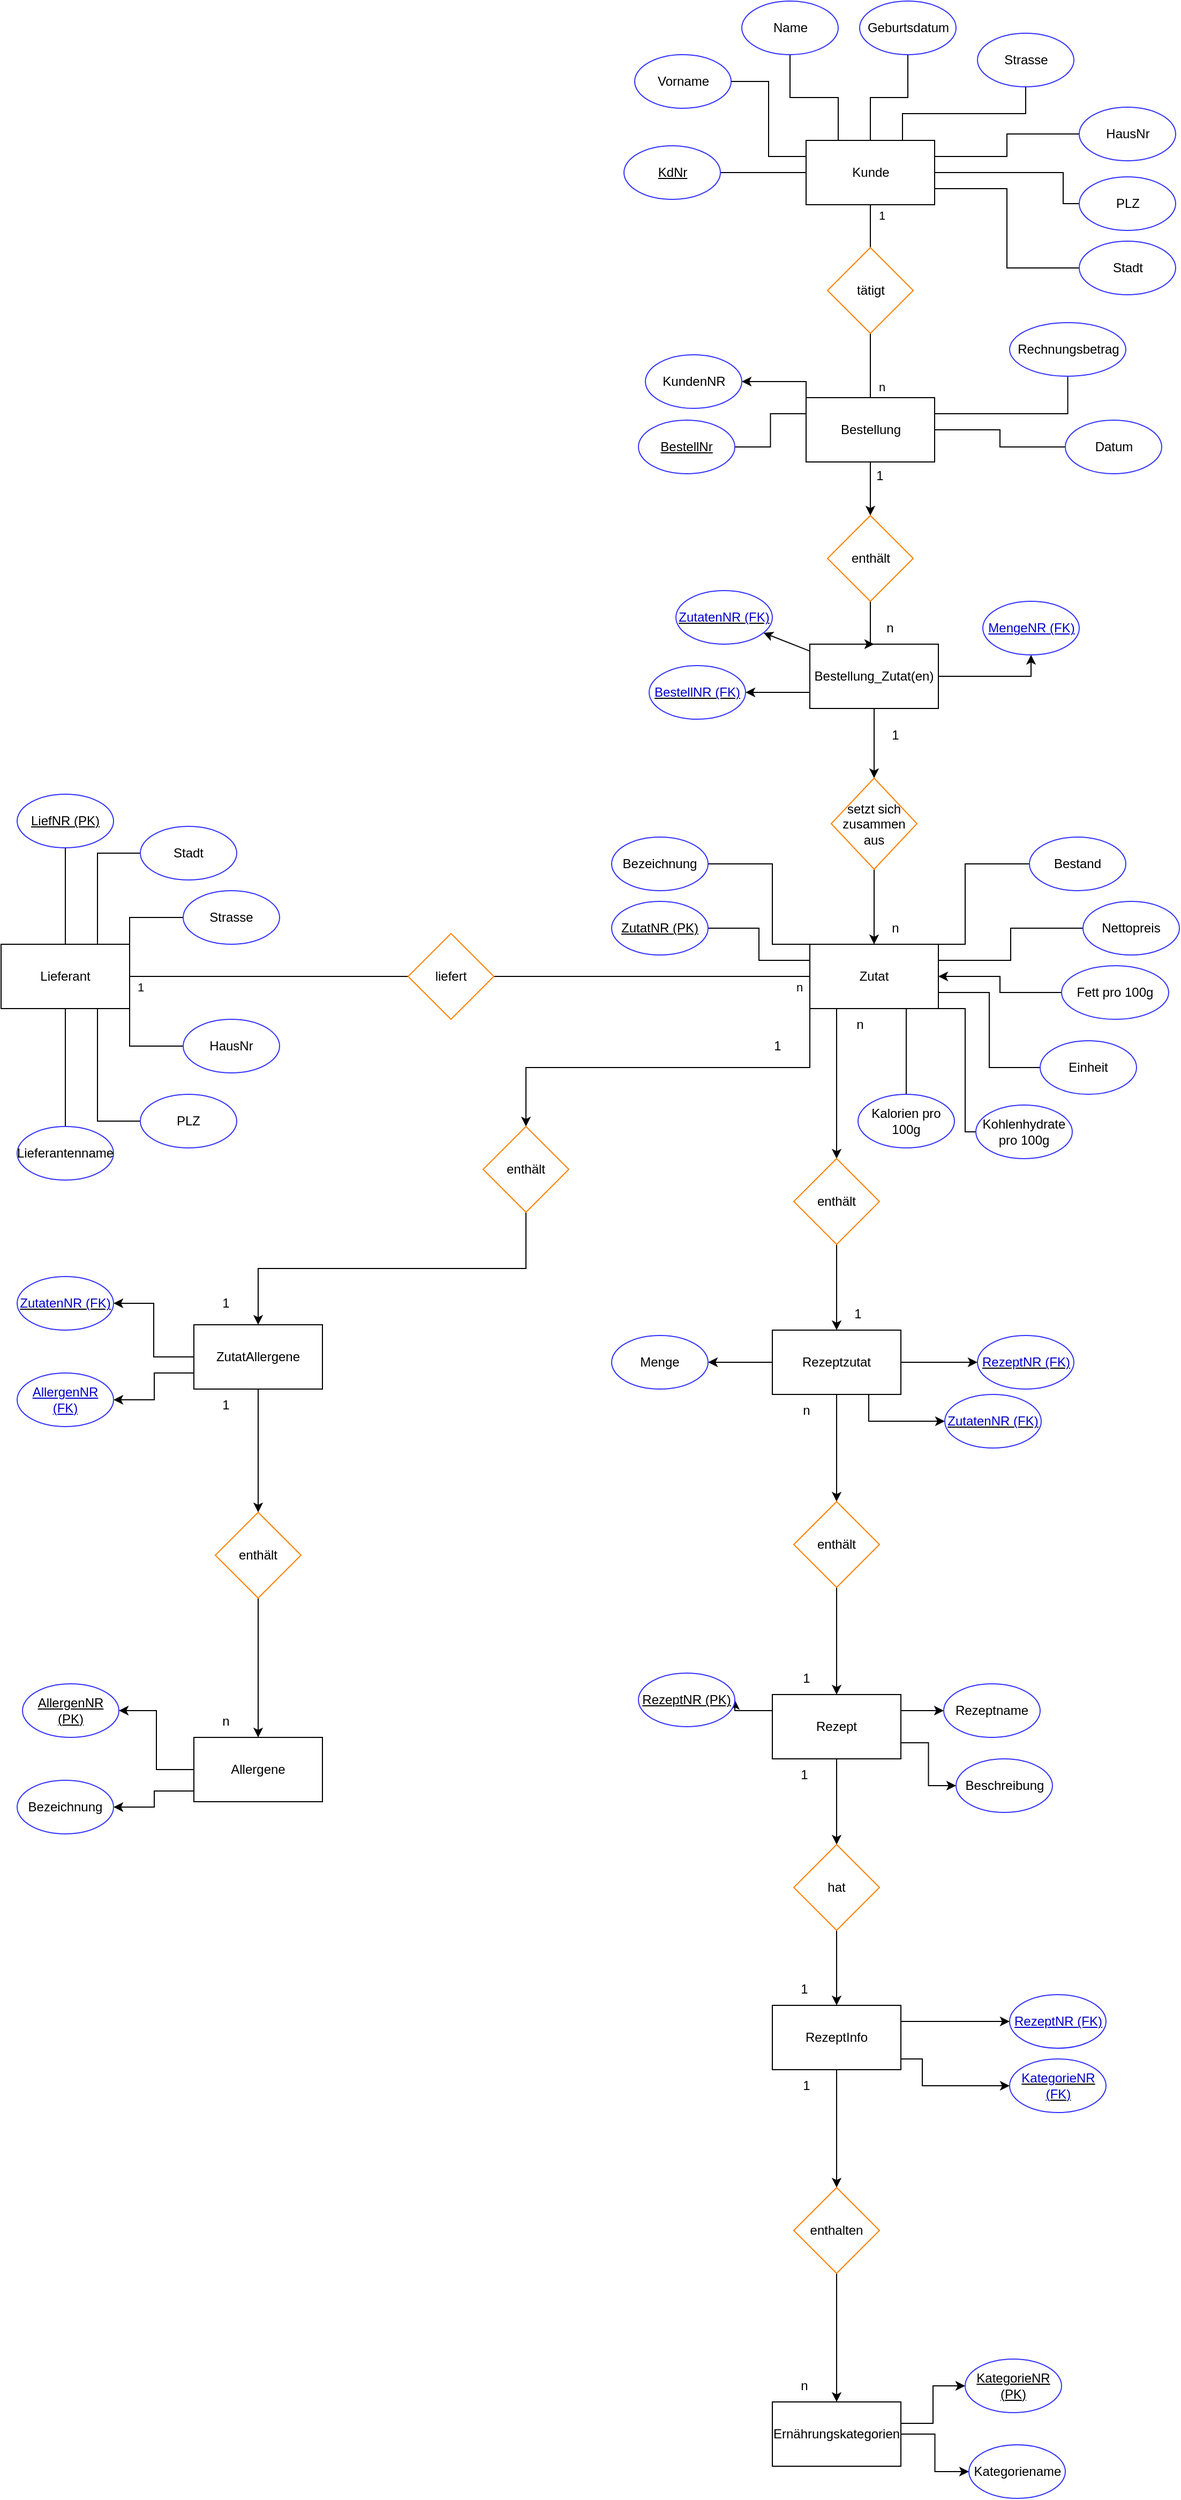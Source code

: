 <mxfile version="24.6.5" type="github">
  <diagram id="R2lEEEUBdFMjLlhIrx00" name="Page-1">
    <mxGraphModel dx="1900" dy="1657" grid="1" gridSize="10" guides="1" tooltips="1" connect="1" arrows="1" fold="1" page="1" pageScale="1" pageWidth="850" pageHeight="1100" math="0" shadow="0" extFonts="Permanent Marker^https://fonts.googleapis.com/css?family=Permanent+Marker">
      <root>
        <mxCell id="0" />
        <mxCell id="1" parent="0" />
        <mxCell id="CbjxjudxFoMtGtYBYWGe-18" style="edgeStyle=orthogonalEdgeStyle;rounded=0;orthogonalLoop=1;jettySize=auto;html=1;exitX=0;exitY=0.5;exitDx=0;exitDy=0;entryX=1;entryY=0.5;entryDx=0;entryDy=0;endArrow=none;endFill=0;" parent="1" source="CbjxjudxFoMtGtYBYWGe-16" target="CbjxjudxFoMtGtYBYWGe-17" edge="1">
          <mxGeometry relative="1" as="geometry" />
        </mxCell>
        <mxCell id="CbjxjudxFoMtGtYBYWGe-16" value="Kunde" style="rounded=0;whiteSpace=wrap;html=1;" parent="1" vertex="1">
          <mxGeometry x="361.5" y="-100" width="120" height="60" as="geometry" />
        </mxCell>
        <mxCell id="CbjxjudxFoMtGtYBYWGe-17" value="&lt;u&gt;KdNr&lt;/u&gt;" style="ellipse;whiteSpace=wrap;html=1;strokeColor=#3333FF;" parent="1" vertex="1">
          <mxGeometry x="191.5" y="-95" width="90" height="50" as="geometry" />
        </mxCell>
        <mxCell id="CbjxjudxFoMtGtYBYWGe-27" style="edgeStyle=orthogonalEdgeStyle;rounded=0;orthogonalLoop=1;jettySize=auto;html=1;exitX=1;exitY=0.5;exitDx=0;exitDy=0;entryX=0;entryY=0.25;entryDx=0;entryDy=0;endArrow=none;endFill=0;" parent="1" source="CbjxjudxFoMtGtYBYWGe-20" target="CbjxjudxFoMtGtYBYWGe-16" edge="1">
          <mxGeometry relative="1" as="geometry" />
        </mxCell>
        <mxCell id="CbjxjudxFoMtGtYBYWGe-20" value="Vorname" style="ellipse;whiteSpace=wrap;html=1;strokeColor=#3333FF;" parent="1" vertex="1">
          <mxGeometry x="201.5" y="-180" width="90" height="50" as="geometry" />
        </mxCell>
        <mxCell id="CbjxjudxFoMtGtYBYWGe-29" style="edgeStyle=orthogonalEdgeStyle;rounded=0;orthogonalLoop=1;jettySize=auto;html=1;exitX=0.5;exitY=1;exitDx=0;exitDy=0;entryX=0.25;entryY=0;entryDx=0;entryDy=0;endArrow=none;endFill=0;" parent="1" source="CbjxjudxFoMtGtYBYWGe-21" target="CbjxjudxFoMtGtYBYWGe-16" edge="1">
          <mxGeometry relative="1" as="geometry" />
        </mxCell>
        <mxCell id="CbjxjudxFoMtGtYBYWGe-21" value="Name" style="ellipse;whiteSpace=wrap;html=1;strokeColor=#3333FF;" parent="1" vertex="1">
          <mxGeometry x="301.5" y="-230" width="90" height="50" as="geometry" />
        </mxCell>
        <mxCell id="CbjxjudxFoMtGtYBYWGe-31" style="edgeStyle=orthogonalEdgeStyle;rounded=0;orthogonalLoop=1;jettySize=auto;html=1;exitX=0.5;exitY=1;exitDx=0;exitDy=0;entryX=0.75;entryY=0;entryDx=0;entryDy=0;endArrow=none;endFill=0;" parent="1" source="CbjxjudxFoMtGtYBYWGe-22" target="CbjxjudxFoMtGtYBYWGe-16" edge="1">
          <mxGeometry relative="1" as="geometry" />
        </mxCell>
        <mxCell id="CbjxjudxFoMtGtYBYWGe-22" value="Strasse" style="ellipse;whiteSpace=wrap;html=1;strokeColor=#3333FF;" parent="1" vertex="1">
          <mxGeometry x="521.5" y="-200" width="90" height="50" as="geometry" />
        </mxCell>
        <mxCell id="CbjxjudxFoMtGtYBYWGe-30" style="edgeStyle=orthogonalEdgeStyle;rounded=0;orthogonalLoop=1;jettySize=auto;html=1;exitX=0.5;exitY=1;exitDx=0;exitDy=0;entryX=0.5;entryY=0;entryDx=0;entryDy=0;endArrow=none;endFill=0;" parent="1" source="CbjxjudxFoMtGtYBYWGe-23" target="CbjxjudxFoMtGtYBYWGe-16" edge="1">
          <mxGeometry relative="1" as="geometry" />
        </mxCell>
        <mxCell id="CbjxjudxFoMtGtYBYWGe-23" value="Geburtsdatum" style="ellipse;whiteSpace=wrap;html=1;strokeColor=#3333FF;" parent="1" vertex="1">
          <mxGeometry x="411.5" y="-230" width="90" height="50" as="geometry" />
        </mxCell>
        <mxCell id="CbjxjudxFoMtGtYBYWGe-32" style="edgeStyle=orthogonalEdgeStyle;rounded=0;orthogonalLoop=1;jettySize=auto;html=1;exitX=0;exitY=0.5;exitDx=0;exitDy=0;entryX=1;entryY=0.25;entryDx=0;entryDy=0;endArrow=none;endFill=0;" parent="1" source="CbjxjudxFoMtGtYBYWGe-24" target="CbjxjudxFoMtGtYBYWGe-16" edge="1">
          <mxGeometry relative="1" as="geometry" />
        </mxCell>
        <mxCell id="CbjxjudxFoMtGtYBYWGe-24" value="HausNr" style="ellipse;whiteSpace=wrap;html=1;strokeColor=#3333FF;" parent="1" vertex="1">
          <mxGeometry x="616.5" y="-131" width="90" height="50" as="geometry" />
        </mxCell>
        <mxCell id="CbjxjudxFoMtGtYBYWGe-33" style="edgeStyle=orthogonalEdgeStyle;rounded=0;orthogonalLoop=1;jettySize=auto;html=1;exitX=0;exitY=0.5;exitDx=0;exitDy=0;entryX=1;entryY=0.5;entryDx=0;entryDy=0;endArrow=none;endFill=0;" parent="1" source="CbjxjudxFoMtGtYBYWGe-25" target="CbjxjudxFoMtGtYBYWGe-16" edge="1">
          <mxGeometry relative="1" as="geometry">
            <Array as="points">
              <mxPoint x="601.5" y="-41" />
              <mxPoint x="601.5" y="-70" />
            </Array>
          </mxGeometry>
        </mxCell>
        <mxCell id="CbjxjudxFoMtGtYBYWGe-25" value="PLZ" style="ellipse;whiteSpace=wrap;html=1;strokeColor=#3333FF;" parent="1" vertex="1">
          <mxGeometry x="616.5" y="-66" width="90" height="50" as="geometry" />
        </mxCell>
        <mxCell id="CbjxjudxFoMtGtYBYWGe-34" style="edgeStyle=orthogonalEdgeStyle;rounded=0;orthogonalLoop=1;jettySize=auto;html=1;exitX=0;exitY=0.5;exitDx=0;exitDy=0;entryX=1;entryY=0.75;entryDx=0;entryDy=0;endArrow=none;endFill=0;" parent="1" source="CbjxjudxFoMtGtYBYWGe-26" target="CbjxjudxFoMtGtYBYWGe-16" edge="1">
          <mxGeometry relative="1" as="geometry" />
        </mxCell>
        <mxCell id="CbjxjudxFoMtGtYBYWGe-26" value="Stadt" style="ellipse;whiteSpace=wrap;html=1;strokeColor=#3333FF;" parent="1" vertex="1">
          <mxGeometry x="616.5" y="-6" width="90" height="50" as="geometry" />
        </mxCell>
        <mxCell id="DMuB1FqvteOAetmX3YVg-21" style="edgeStyle=orthogonalEdgeStyle;rounded=0;orthogonalLoop=1;jettySize=auto;html=1;exitX=0.5;exitY=1;exitDx=0;exitDy=0;entryX=0.5;entryY=0;entryDx=0;entryDy=0;" parent="1" source="CbjxjudxFoMtGtYBYWGe-35" target="DMuB1FqvteOAetmX3YVg-16" edge="1">
          <mxGeometry relative="1" as="geometry" />
        </mxCell>
        <mxCell id="DMuB1FqvteOAetmX3YVg-24" style="edgeStyle=orthogonalEdgeStyle;rounded=0;orthogonalLoop=1;jettySize=auto;html=1;exitX=0;exitY=0;exitDx=0;exitDy=0;entryX=1;entryY=0.5;entryDx=0;entryDy=0;" parent="1" source="CbjxjudxFoMtGtYBYWGe-35" target="DMuB1FqvteOAetmX3YVg-23" edge="1">
          <mxGeometry relative="1" as="geometry">
            <Array as="points">
              <mxPoint x="361" y="125" />
            </Array>
          </mxGeometry>
        </mxCell>
        <mxCell id="CbjxjudxFoMtGtYBYWGe-35" value="Bestellung" style="rounded=0;whiteSpace=wrap;html=1;" parent="1" vertex="1">
          <mxGeometry x="361.5" y="140" width="120" height="60" as="geometry" />
        </mxCell>
        <mxCell id="CbjxjudxFoMtGtYBYWGe-37" style="edgeStyle=orthogonalEdgeStyle;rounded=0;orthogonalLoop=1;jettySize=auto;html=1;exitX=1;exitY=0.5;exitDx=0;exitDy=0;entryX=0;entryY=0.25;entryDx=0;entryDy=0;endArrow=none;endFill=0;" parent="1" source="CbjxjudxFoMtGtYBYWGe-36" target="CbjxjudxFoMtGtYBYWGe-35" edge="1">
          <mxGeometry relative="1" as="geometry" />
        </mxCell>
        <mxCell id="CbjxjudxFoMtGtYBYWGe-36" value="&lt;u&gt;BestellNr&lt;/u&gt;" style="ellipse;whiteSpace=wrap;html=1;strokeColor=#3333FF;" parent="1" vertex="1">
          <mxGeometry x="205" y="161" width="90" height="50" as="geometry" />
        </mxCell>
        <mxCell id="CbjxjudxFoMtGtYBYWGe-39" style="edgeStyle=orthogonalEdgeStyle;rounded=0;orthogonalLoop=1;jettySize=auto;html=1;exitX=0.5;exitY=1;exitDx=0;exitDy=0;entryX=1;entryY=0.25;entryDx=0;entryDy=0;endArrow=none;endFill=0;" parent="1" source="CbjxjudxFoMtGtYBYWGe-38" target="CbjxjudxFoMtGtYBYWGe-35" edge="1">
          <mxGeometry relative="1" as="geometry" />
        </mxCell>
        <mxCell id="CbjxjudxFoMtGtYBYWGe-38" value="Rechnungsbetrag" style="ellipse;whiteSpace=wrap;html=1;strokeColor=#3333FF;" parent="1" vertex="1">
          <mxGeometry x="551.5" y="70" width="108.5" height="50" as="geometry" />
        </mxCell>
        <mxCell id="CbjxjudxFoMtGtYBYWGe-41" style="edgeStyle=orthogonalEdgeStyle;rounded=0;orthogonalLoop=1;jettySize=auto;html=1;exitX=0;exitY=0.5;exitDx=0;exitDy=0;entryX=1;entryY=0.5;entryDx=0;entryDy=0;endArrow=none;endFill=0;" parent="1" source="CbjxjudxFoMtGtYBYWGe-40" target="CbjxjudxFoMtGtYBYWGe-35" edge="1">
          <mxGeometry relative="1" as="geometry" />
        </mxCell>
        <mxCell id="CbjxjudxFoMtGtYBYWGe-40" value="Datum" style="ellipse;whiteSpace=wrap;html=1;strokeColor=#3333FF;" parent="1" vertex="1">
          <mxGeometry x="603.5" y="161" width="90" height="50" as="geometry" />
        </mxCell>
        <mxCell id="CbjxjudxFoMtGtYBYWGe-43" value="n" style="edgeStyle=orthogonalEdgeStyle;rounded=0;orthogonalLoop=1;jettySize=auto;html=1;endArrow=none;endFill=0;" parent="1" source="CbjxjudxFoMtGtYBYWGe-42" target="CbjxjudxFoMtGtYBYWGe-35" edge="1">
          <mxGeometry x="0.667" y="10" relative="1" as="geometry">
            <mxPoint as="offset" />
          </mxGeometry>
        </mxCell>
        <mxCell id="CbjxjudxFoMtGtYBYWGe-44" value="1" style="edgeStyle=orthogonalEdgeStyle;rounded=0;orthogonalLoop=1;jettySize=auto;html=1;endArrow=none;endFill=0;" parent="1" source="CbjxjudxFoMtGtYBYWGe-42" target="CbjxjudxFoMtGtYBYWGe-16" edge="1">
          <mxGeometry x="0.5" y="-10" relative="1" as="geometry">
            <mxPoint as="offset" />
          </mxGeometry>
        </mxCell>
        <mxCell id="CbjxjudxFoMtGtYBYWGe-42" value="tätigt" style="rhombus;whiteSpace=wrap;html=1;strokeColor=#FF8000;" parent="1" vertex="1">
          <mxGeometry x="381.5" width="80" height="80" as="geometry" />
        </mxCell>
        <mxCell id="DMuB1FqvteOAetmX3YVg-32" style="edgeStyle=orthogonalEdgeStyle;rounded=0;orthogonalLoop=1;jettySize=auto;html=1;exitX=0;exitY=0;exitDx=0;exitDy=0;" parent="1" source="DMuB1FqvteOAetmX3YVg-53" edge="1">
          <mxGeometry relative="1" as="geometry">
            <mxPoint x="390" y="850" as="targetPoint" />
            <Array as="points">
              <mxPoint x="390" y="710" />
            </Array>
          </mxGeometry>
        </mxCell>
        <mxCell id="DMuB1FqvteOAetmX3YVg-80" style="edgeStyle=orthogonalEdgeStyle;rounded=0;orthogonalLoop=1;jettySize=auto;html=1;exitX=0;exitY=1;exitDx=0;exitDy=0;entryX=0.5;entryY=0;entryDx=0;entryDy=0;" parent="1" source="CbjxjudxFoMtGtYBYWGe-45" target="DMuB1FqvteOAetmX3YVg-78" edge="1">
          <mxGeometry relative="1" as="geometry" />
        </mxCell>
        <mxCell id="CbjxjudxFoMtGtYBYWGe-45" value="Zutat" style="rounded=0;whiteSpace=wrap;html=1;" parent="1" vertex="1">
          <mxGeometry x="365" y="650" width="120" height="60" as="geometry" />
        </mxCell>
        <mxCell id="CbjxjudxFoMtGtYBYWGe-47" style="edgeStyle=orthogonalEdgeStyle;rounded=0;orthogonalLoop=1;jettySize=auto;html=1;exitX=1;exitY=0.5;exitDx=0;exitDy=0;entryX=0;entryY=0.25;entryDx=0;entryDy=0;endArrow=none;endFill=0;" parent="1" source="CbjxjudxFoMtGtYBYWGe-46" target="CbjxjudxFoMtGtYBYWGe-45" edge="1">
          <mxGeometry relative="1" as="geometry" />
        </mxCell>
        <mxCell id="CbjxjudxFoMtGtYBYWGe-46" value="&lt;u&gt;ZutatNR (PK)&lt;/u&gt;" style="ellipse;whiteSpace=wrap;html=1;strokeColor=#3333FF;" parent="1" vertex="1">
          <mxGeometry x="180" y="610" width="90" height="50" as="geometry" />
        </mxCell>
        <mxCell id="CbjxjudxFoMtGtYBYWGe-49" style="edgeStyle=orthogonalEdgeStyle;rounded=0;orthogonalLoop=1;jettySize=auto;html=1;exitX=1;exitY=0.5;exitDx=0;exitDy=0;entryX=0;entryY=0;entryDx=0;entryDy=0;endArrow=none;endFill=0;" parent="1" source="CbjxjudxFoMtGtYBYWGe-48" target="CbjxjudxFoMtGtYBYWGe-45" edge="1">
          <mxGeometry relative="1" as="geometry">
            <Array as="points">
              <mxPoint x="330" y="575" />
              <mxPoint x="330" y="650" />
            </Array>
          </mxGeometry>
        </mxCell>
        <mxCell id="CbjxjudxFoMtGtYBYWGe-48" value="Bezeichnung" style="ellipse;whiteSpace=wrap;html=1;strokeColor=#3333FF;" parent="1" vertex="1">
          <mxGeometry x="180" y="550" width="90" height="50" as="geometry" />
        </mxCell>
        <mxCell id="CbjxjudxFoMtGtYBYWGe-51" style="edgeStyle=orthogonalEdgeStyle;rounded=0;orthogonalLoop=1;jettySize=auto;html=1;exitX=0;exitY=0.5;exitDx=0;exitDy=0;entryX=1;entryY=0;entryDx=0;entryDy=0;endArrow=none;endFill=0;" parent="1" source="CbjxjudxFoMtGtYBYWGe-50" target="CbjxjudxFoMtGtYBYWGe-45" edge="1">
          <mxGeometry relative="1" as="geometry">
            <Array as="points">
              <mxPoint x="510" y="575" />
              <mxPoint x="510" y="650" />
            </Array>
          </mxGeometry>
        </mxCell>
        <mxCell id="CbjxjudxFoMtGtYBYWGe-50" value="Bestand" style="ellipse;whiteSpace=wrap;html=1;strokeColor=#3333FF;" parent="1" vertex="1">
          <mxGeometry x="570" y="550" width="90" height="50" as="geometry" />
        </mxCell>
        <mxCell id="CbjxjudxFoMtGtYBYWGe-53" style="edgeStyle=orthogonalEdgeStyle;rounded=0;orthogonalLoop=1;jettySize=auto;html=1;exitX=0;exitY=0.5;exitDx=0;exitDy=0;entryX=1;entryY=0.25;entryDx=0;entryDy=0;endArrow=none;endFill=0;" parent="1" source="CbjxjudxFoMtGtYBYWGe-52" target="CbjxjudxFoMtGtYBYWGe-45" edge="1">
          <mxGeometry relative="1" as="geometry" />
        </mxCell>
        <mxCell id="CbjxjudxFoMtGtYBYWGe-52" value="Nettopreis" style="ellipse;whiteSpace=wrap;html=1;strokeColor=#3333FF;" parent="1" vertex="1">
          <mxGeometry x="620" y="610" width="90" height="50" as="geometry" />
        </mxCell>
        <mxCell id="CbjxjudxFoMtGtYBYWGe-63" style="edgeStyle=orthogonalEdgeStyle;rounded=0;orthogonalLoop=1;jettySize=auto;html=1;exitX=0;exitY=0.5;exitDx=0;exitDy=0;entryX=1;entryY=0.75;entryDx=0;entryDy=0;endArrow=none;endFill=0;" parent="1" source="CbjxjudxFoMtGtYBYWGe-62" target="CbjxjudxFoMtGtYBYWGe-45" edge="1">
          <mxGeometry relative="1" as="geometry" />
        </mxCell>
        <mxCell id="CbjxjudxFoMtGtYBYWGe-62" value="Einheit" style="ellipse;whiteSpace=wrap;html=1;strokeColor=#3333FF;" parent="1" vertex="1">
          <mxGeometry x="580" y="740" width="90" height="50" as="geometry" />
        </mxCell>
        <mxCell id="CbjxjudxFoMtGtYBYWGe-67" style="edgeStyle=orthogonalEdgeStyle;rounded=0;orthogonalLoop=1;jettySize=auto;html=1;exitX=0;exitY=0.5;exitDx=0;exitDy=0;entryX=1;entryY=1;entryDx=0;entryDy=0;endArrow=none;endFill=0;" parent="1" source="CbjxjudxFoMtGtYBYWGe-64" target="CbjxjudxFoMtGtYBYWGe-45" edge="1">
          <mxGeometry relative="1" as="geometry">
            <Array as="points">
              <mxPoint x="510" y="825" />
              <mxPoint x="510" y="710" />
            </Array>
          </mxGeometry>
        </mxCell>
        <mxCell id="CbjxjudxFoMtGtYBYWGe-69" style="edgeStyle=orthogonalEdgeStyle;rounded=0;orthogonalLoop=1;jettySize=auto;html=1;exitX=0;exitY=0;exitDx=0;exitDy=0;" parent="1" source="CbjxjudxFoMtGtYBYWGe-64" edge="1">
          <mxGeometry relative="1" as="geometry">
            <mxPoint x="533" y="807" as="targetPoint" />
          </mxGeometry>
        </mxCell>
        <mxCell id="CbjxjudxFoMtGtYBYWGe-64" value="Kohlenhydrate pro 100g" style="ellipse;whiteSpace=wrap;html=1;strokeColor=#3333FF;" parent="1" vertex="1">
          <mxGeometry x="520" y="800" width="90" height="50" as="geometry" />
        </mxCell>
        <mxCell id="CbjxjudxFoMtGtYBYWGe-71" style="edgeStyle=orthogonalEdgeStyle;rounded=0;orthogonalLoop=1;jettySize=auto;html=1;exitX=0.5;exitY=0;exitDx=0;exitDy=0;entryX=0.75;entryY=1;entryDx=0;entryDy=0;endArrow=none;endFill=0;" parent="1" source="CbjxjudxFoMtGtYBYWGe-65" target="CbjxjudxFoMtGtYBYWGe-45" edge="1">
          <mxGeometry relative="1" as="geometry" />
        </mxCell>
        <mxCell id="CbjxjudxFoMtGtYBYWGe-65" value="Kalorien pro 100g" style="ellipse;whiteSpace=wrap;html=1;strokeColor=#3333FF;" parent="1" vertex="1">
          <mxGeometry x="410" y="790" width="90" height="50" as="geometry" />
        </mxCell>
        <mxCell id="JVnjB8fws88ZDnqH3pCm-1" style="edgeStyle=orthogonalEdgeStyle;rounded=0;orthogonalLoop=1;jettySize=auto;html=1;exitX=0;exitY=0.5;exitDx=0;exitDy=0;entryX=1;entryY=0.5;entryDx=0;entryDy=0;" parent="1" source="CbjxjudxFoMtGtYBYWGe-66" target="CbjxjudxFoMtGtYBYWGe-45" edge="1">
          <mxGeometry relative="1" as="geometry" />
        </mxCell>
        <mxCell id="CbjxjudxFoMtGtYBYWGe-66" value="Fett pro 100g" style="ellipse;whiteSpace=wrap;html=1;strokeColor=#3333FF;" parent="1" vertex="1">
          <mxGeometry x="600" y="670" width="100" height="50" as="geometry" />
        </mxCell>
        <mxCell id="CbjxjudxFoMtGtYBYWGe-77" value="n" style="edgeStyle=orthogonalEdgeStyle;rounded=0;orthogonalLoop=1;jettySize=auto;html=1;entryX=0;entryY=0.5;entryDx=0;entryDy=0;endArrow=none;endFill=0;" parent="1" source="CbjxjudxFoMtGtYBYWGe-76" target="CbjxjudxFoMtGtYBYWGe-45" edge="1">
          <mxGeometry x="0.931" y="-10" relative="1" as="geometry">
            <mxPoint as="offset" />
          </mxGeometry>
        </mxCell>
        <mxCell id="CbjxjudxFoMtGtYBYWGe-79" value="1" style="edgeStyle=orthogonalEdgeStyle;rounded=0;orthogonalLoop=1;jettySize=auto;html=1;exitX=0;exitY=0.5;exitDx=0;exitDy=0;entryX=1;entryY=0.5;entryDx=0;entryDy=0;endArrow=none;endFill=0;" parent="1" source="CbjxjudxFoMtGtYBYWGe-76" target="CbjxjudxFoMtGtYBYWGe-78" edge="1">
          <mxGeometry x="0.923" y="10" relative="1" as="geometry">
            <mxPoint as="offset" />
          </mxGeometry>
        </mxCell>
        <mxCell id="CbjxjudxFoMtGtYBYWGe-76" value="liefert" style="rhombus;whiteSpace=wrap;html=1;strokeColor=#FF8000;" parent="1" vertex="1">
          <mxGeometry x="-10" y="640" width="80" height="80" as="geometry" />
        </mxCell>
        <mxCell id="CbjxjudxFoMtGtYBYWGe-78" value="Lieferant" style="rounded=0;whiteSpace=wrap;html=1;" parent="1" vertex="1">
          <mxGeometry x="-390" y="650" width="120" height="60" as="geometry" />
        </mxCell>
        <mxCell id="CbjxjudxFoMtGtYBYWGe-81" style="edgeStyle=orthogonalEdgeStyle;rounded=0;orthogonalLoop=1;jettySize=auto;html=1;exitX=0.5;exitY=1;exitDx=0;exitDy=0;entryX=0.5;entryY=0;entryDx=0;entryDy=0;endArrow=none;endFill=0;" parent="1" source="CbjxjudxFoMtGtYBYWGe-80" target="CbjxjudxFoMtGtYBYWGe-78" edge="1">
          <mxGeometry relative="1" as="geometry" />
        </mxCell>
        <mxCell id="CbjxjudxFoMtGtYBYWGe-80" value="&lt;u&gt;LiefNR (PK)&lt;/u&gt;" style="ellipse;whiteSpace=wrap;html=1;strokeColor=#3333FF;" parent="1" vertex="1">
          <mxGeometry x="-375" y="510" width="90" height="50" as="geometry" />
        </mxCell>
        <mxCell id="CbjxjudxFoMtGtYBYWGe-83" style="edgeStyle=orthogonalEdgeStyle;rounded=0;orthogonalLoop=1;jettySize=auto;html=1;exitX=0;exitY=0.5;exitDx=0;exitDy=0;entryX=0.75;entryY=0;entryDx=0;entryDy=0;endArrow=none;endFill=0;" parent="1" source="CbjxjudxFoMtGtYBYWGe-82" target="CbjxjudxFoMtGtYBYWGe-78" edge="1">
          <mxGeometry relative="1" as="geometry" />
        </mxCell>
        <mxCell id="CbjxjudxFoMtGtYBYWGe-82" value="Stadt" style="ellipse;whiteSpace=wrap;html=1;strokeColor=#3333FF;" parent="1" vertex="1">
          <mxGeometry x="-260" y="540" width="90" height="50" as="geometry" />
        </mxCell>
        <mxCell id="CbjxjudxFoMtGtYBYWGe-85" style="edgeStyle=orthogonalEdgeStyle;rounded=0;orthogonalLoop=1;jettySize=auto;html=1;exitX=0;exitY=0.5;exitDx=0;exitDy=0;entryX=1;entryY=0;entryDx=0;entryDy=0;endArrow=none;endFill=0;" parent="1" source="CbjxjudxFoMtGtYBYWGe-84" target="CbjxjudxFoMtGtYBYWGe-78" edge="1">
          <mxGeometry relative="1" as="geometry" />
        </mxCell>
        <mxCell id="CbjxjudxFoMtGtYBYWGe-84" value="Strasse" style="ellipse;whiteSpace=wrap;html=1;strokeColor=#3333FF;" parent="1" vertex="1">
          <mxGeometry x="-220" y="600" width="90" height="50" as="geometry" />
        </mxCell>
        <mxCell id="CbjxjudxFoMtGtYBYWGe-87" style="edgeStyle=orthogonalEdgeStyle;rounded=0;orthogonalLoop=1;jettySize=auto;html=1;exitX=0;exitY=0.5;exitDx=0;exitDy=0;entryX=1;entryY=1;entryDx=0;entryDy=0;endArrow=none;endFill=0;" parent="1" source="CbjxjudxFoMtGtYBYWGe-86" target="CbjxjudxFoMtGtYBYWGe-78" edge="1">
          <mxGeometry relative="1" as="geometry" />
        </mxCell>
        <mxCell id="CbjxjudxFoMtGtYBYWGe-86" value="HausNr" style="ellipse;whiteSpace=wrap;html=1;strokeColor=#3333FF;" parent="1" vertex="1">
          <mxGeometry x="-220" y="720" width="90" height="50" as="geometry" />
        </mxCell>
        <mxCell id="CbjxjudxFoMtGtYBYWGe-91" style="edgeStyle=orthogonalEdgeStyle;rounded=0;orthogonalLoop=1;jettySize=auto;html=1;exitX=0;exitY=0.5;exitDx=0;exitDy=0;entryX=0.75;entryY=1;entryDx=0;entryDy=0;endArrow=none;endFill=0;" parent="1" source="CbjxjudxFoMtGtYBYWGe-88" target="CbjxjudxFoMtGtYBYWGe-78" edge="1">
          <mxGeometry relative="1" as="geometry" />
        </mxCell>
        <mxCell id="CbjxjudxFoMtGtYBYWGe-88" value="PLZ" style="ellipse;whiteSpace=wrap;html=1;strokeColor=#3333FF;" parent="1" vertex="1">
          <mxGeometry x="-260" y="790" width="90" height="50" as="geometry" />
        </mxCell>
        <mxCell id="CbjxjudxFoMtGtYBYWGe-92" style="edgeStyle=orthogonalEdgeStyle;rounded=0;orthogonalLoop=1;jettySize=auto;html=1;exitX=0.5;exitY=0;exitDx=0;exitDy=0;entryX=0.5;entryY=1;entryDx=0;entryDy=0;endArrow=none;endFill=0;" parent="1" source="CbjxjudxFoMtGtYBYWGe-90" target="CbjxjudxFoMtGtYBYWGe-78" edge="1">
          <mxGeometry relative="1" as="geometry" />
        </mxCell>
        <mxCell id="CbjxjudxFoMtGtYBYWGe-90" value="Lieferantenname" style="ellipse;whiteSpace=wrap;html=1;strokeColor=#3333FF;" parent="1" vertex="1">
          <mxGeometry x="-375" y="820" width="90" height="50" as="geometry" />
        </mxCell>
        <mxCell id="DMuB1FqvteOAetmX3YVg-13" style="rounded=0;orthogonalLoop=1;jettySize=auto;html=1;" parent="1" source="DMuB1FqvteOAetmX3YVg-1" target="DMuB1FqvteOAetmX3YVg-4" edge="1">
          <mxGeometry relative="1" as="geometry" />
        </mxCell>
        <mxCell id="DMuB1FqvteOAetmX3YVg-14" style="edgeStyle=orthogonalEdgeStyle;rounded=0;orthogonalLoop=1;jettySize=auto;html=1;entryX=0.5;entryY=1;entryDx=0;entryDy=0;" parent="1" source="DMuB1FqvteOAetmX3YVg-1" target="DMuB1FqvteOAetmX3YVg-5" edge="1">
          <mxGeometry relative="1" as="geometry" />
        </mxCell>
        <mxCell id="DMuB1FqvteOAetmX3YVg-22" style="edgeStyle=orthogonalEdgeStyle;rounded=0;orthogonalLoop=1;jettySize=auto;html=1;exitX=0;exitY=0.75;exitDx=0;exitDy=0;entryX=1;entryY=0.5;entryDx=0;entryDy=0;" parent="1" source="DMuB1FqvteOAetmX3YVg-1" target="DMuB1FqvteOAetmX3YVg-2" edge="1">
          <mxGeometry relative="1" as="geometry" />
        </mxCell>
        <mxCell id="DMuB1FqvteOAetmX3YVg-26" style="edgeStyle=orthogonalEdgeStyle;rounded=0;orthogonalLoop=1;jettySize=auto;html=1;exitX=0.5;exitY=1;exitDx=0;exitDy=0;entryX=0.5;entryY=0;entryDx=0;entryDy=0;" parent="1" source="DMuB1FqvteOAetmX3YVg-1" target="DMuB1FqvteOAetmX3YVg-25" edge="1">
          <mxGeometry relative="1" as="geometry" />
        </mxCell>
        <mxCell id="DMuB1FqvteOAetmX3YVg-1" value="Bestellung_Zutat(en)" style="rounded=0;whiteSpace=wrap;html=1;" parent="1" vertex="1">
          <mxGeometry x="365" y="370" width="120" height="60" as="geometry" />
        </mxCell>
        <mxCell id="DMuB1FqvteOAetmX3YVg-2" value="&lt;u&gt;&lt;font color=&quot;#0000cc&quot;&gt;BestellNR (FK)&lt;/font&gt;&lt;br&gt;&lt;/u&gt;" style="ellipse;whiteSpace=wrap;html=1;strokeColor=#3333FF;" parent="1" vertex="1">
          <mxGeometry x="215" y="390" width="90" height="50" as="geometry" />
        </mxCell>
        <mxCell id="DMuB1FqvteOAetmX3YVg-4" value="&lt;u&gt;&lt;font color=&quot;#0000cc&quot;&gt;ZutatenNR (FK)&lt;/font&gt;&lt;/u&gt;" style="ellipse;whiteSpace=wrap;html=1;strokeColor=#3333FF;" parent="1" vertex="1">
          <mxGeometry x="240" y="320" width="90" height="50" as="geometry" />
        </mxCell>
        <mxCell id="DMuB1FqvteOAetmX3YVg-5" value="&lt;font color=&quot;#0000cc&quot;&gt;&lt;u&gt;MengeNR (FK)&lt;/u&gt;&lt;br&gt;&lt;/font&gt;" style="ellipse;whiteSpace=wrap;html=1;strokeColor=#3333FF;" parent="1" vertex="1">
          <mxGeometry x="526.5" y="330" width="90" height="50" as="geometry" />
        </mxCell>
        <mxCell id="DMuB1FqvteOAetmX3YVg-20" style="edgeStyle=orthogonalEdgeStyle;rounded=0;orthogonalLoop=1;jettySize=auto;html=1;exitX=0.5;exitY=1;exitDx=0;exitDy=0;entryX=0.5;entryY=0;entryDx=0;entryDy=0;" parent="1" source="DMuB1FqvteOAetmX3YVg-16" target="DMuB1FqvteOAetmX3YVg-1" edge="1">
          <mxGeometry relative="1" as="geometry">
            <Array as="points">
              <mxPoint x="421" y="370" />
            </Array>
          </mxGeometry>
        </mxCell>
        <mxCell id="DMuB1FqvteOAetmX3YVg-16" value="enthält" style="rhombus;whiteSpace=wrap;html=1;strokeColor=#FF8000;" parent="1" vertex="1">
          <mxGeometry x="381.5" y="250" width="80" height="80" as="geometry" />
        </mxCell>
        <mxCell id="DMuB1FqvteOAetmX3YVg-23" value="KundenNR" style="ellipse;whiteSpace=wrap;html=1;strokeColor=#3333FF;" parent="1" vertex="1">
          <mxGeometry x="211.5" y="100" width="90" height="50" as="geometry" />
        </mxCell>
        <mxCell id="DMuB1FqvteOAetmX3YVg-28" style="edgeStyle=orthogonalEdgeStyle;rounded=0;orthogonalLoop=1;jettySize=auto;html=1;exitX=0.5;exitY=1;exitDx=0;exitDy=0;entryX=0.5;entryY=0;entryDx=0;entryDy=0;" parent="1" source="DMuB1FqvteOAetmX3YVg-25" target="CbjxjudxFoMtGtYBYWGe-45" edge="1">
          <mxGeometry relative="1" as="geometry" />
        </mxCell>
        <mxCell id="DMuB1FqvteOAetmX3YVg-25" value="setzt sich zusammen aus" style="rhombus;whiteSpace=wrap;html=1;strokeColor=#FF8000;" parent="1" vertex="1">
          <mxGeometry x="385" y="495" width="80" height="85" as="geometry" />
        </mxCell>
        <mxCell id="DMuB1FqvteOAetmX3YVg-37" style="edgeStyle=orthogonalEdgeStyle;rounded=0;orthogonalLoop=1;jettySize=auto;html=1;exitX=0.5;exitY=1;exitDx=0;exitDy=0;" parent="1" source="DMuB1FqvteOAetmX3YVg-33" target="DMuB1FqvteOAetmX3YVg-36" edge="1">
          <mxGeometry relative="1" as="geometry" />
        </mxCell>
        <mxCell id="DMuB1FqvteOAetmX3YVg-33" value="enthält" style="rhombus;whiteSpace=wrap;html=1;strokeColor=#FF8000;" parent="1" vertex="1">
          <mxGeometry x="350" y="850" width="80" height="80" as="geometry" />
        </mxCell>
        <mxCell id="DMuB1FqvteOAetmX3YVg-39" style="edgeStyle=orthogonalEdgeStyle;rounded=0;orthogonalLoop=1;jettySize=auto;html=1;exitX=1;exitY=0.5;exitDx=0;exitDy=0;entryX=0;entryY=0.5;entryDx=0;entryDy=0;" parent="1" source="DMuB1FqvteOAetmX3YVg-36" target="DMuB1FqvteOAetmX3YVg-38" edge="1">
          <mxGeometry relative="1" as="geometry" />
        </mxCell>
        <mxCell id="DMuB1FqvteOAetmX3YVg-41" style="edgeStyle=orthogonalEdgeStyle;rounded=0;orthogonalLoop=1;jettySize=auto;html=1;exitX=0.75;exitY=1;exitDx=0;exitDy=0;entryX=0;entryY=0.5;entryDx=0;entryDy=0;" parent="1" source="DMuB1FqvteOAetmX3YVg-36" target="DMuB1FqvteOAetmX3YVg-40" edge="1">
          <mxGeometry relative="1" as="geometry" />
        </mxCell>
        <mxCell id="DMuB1FqvteOAetmX3YVg-44" style="edgeStyle=orthogonalEdgeStyle;rounded=0;orthogonalLoop=1;jettySize=auto;html=1;exitX=0;exitY=0.5;exitDx=0;exitDy=0;entryX=1;entryY=0.5;entryDx=0;entryDy=0;" parent="1" source="DMuB1FqvteOAetmX3YVg-36" target="DMuB1FqvteOAetmX3YVg-42" edge="1">
          <mxGeometry relative="1" as="geometry" />
        </mxCell>
        <mxCell id="DMuB1FqvteOAetmX3YVg-46" style="edgeStyle=orthogonalEdgeStyle;rounded=0;orthogonalLoop=1;jettySize=auto;html=1;exitX=0.5;exitY=1;exitDx=0;exitDy=0;entryX=0.5;entryY=0;entryDx=0;entryDy=0;" parent="1" source="DMuB1FqvteOAetmX3YVg-36" target="DMuB1FqvteOAetmX3YVg-45" edge="1">
          <mxGeometry relative="1" as="geometry" />
        </mxCell>
        <mxCell id="DMuB1FqvteOAetmX3YVg-36" value="Rezeptzutat" style="rounded=0;whiteSpace=wrap;html=1;" parent="1" vertex="1">
          <mxGeometry x="330" y="1010" width="120" height="60" as="geometry" />
        </mxCell>
        <mxCell id="DMuB1FqvteOAetmX3YVg-38" value="&lt;u&gt;&lt;font color=&quot;#0000cc&quot;&gt;RezeptNR (FK)&lt;/font&gt;&lt;/u&gt;" style="ellipse;whiteSpace=wrap;html=1;strokeColor=#3333FF;" parent="1" vertex="1">
          <mxGeometry x="521.5" y="1015" width="90" height="50" as="geometry" />
        </mxCell>
        <mxCell id="DMuB1FqvteOAetmX3YVg-40" value="&lt;u&gt;&lt;font color=&quot;#0000cc&quot;&gt;ZutatenNR (FK)&lt;/font&gt;&lt;/u&gt;" style="ellipse;whiteSpace=wrap;html=1;strokeColor=#3333FF;" parent="1" vertex="1">
          <mxGeometry x="491" y="1070" width="90" height="50" as="geometry" />
        </mxCell>
        <mxCell id="DMuB1FqvteOAetmX3YVg-42" value="Menge" style="ellipse;whiteSpace=wrap;html=1;strokeColor=#3333FF;" parent="1" vertex="1">
          <mxGeometry x="180" y="1015" width="90" height="50" as="geometry" />
        </mxCell>
        <mxCell id="DMuB1FqvteOAetmX3YVg-58" style="edgeStyle=orthogonalEdgeStyle;rounded=0;orthogonalLoop=1;jettySize=auto;html=1;exitX=0.5;exitY=1;exitDx=0;exitDy=0;entryX=0.5;entryY=0;entryDx=0;entryDy=0;" parent="1" source="DMuB1FqvteOAetmX3YVg-45" target="DMuB1FqvteOAetmX3YVg-57" edge="1">
          <mxGeometry relative="1" as="geometry" />
        </mxCell>
        <mxCell id="DMuB1FqvteOAetmX3YVg-45" value="enthält" style="rhombus;whiteSpace=wrap;html=1;strokeColor=#FF8000;" parent="1" vertex="1">
          <mxGeometry x="350" y="1170" width="80" height="80" as="geometry" />
        </mxCell>
        <mxCell id="DMuB1FqvteOAetmX3YVg-47" value="1" style="text;html=1;align=center;verticalAlign=middle;resizable=0;points=[];autosize=1;strokeColor=none;fillColor=none;" parent="1" vertex="1">
          <mxGeometry x="415" y="198" width="30" height="30" as="geometry" />
        </mxCell>
        <mxCell id="DMuB1FqvteOAetmX3YVg-48" value="n" style="text;html=1;align=center;verticalAlign=middle;whiteSpace=wrap;rounded=0;" parent="1" vertex="1">
          <mxGeometry x="410" y="340" width="60" height="30" as="geometry" />
        </mxCell>
        <mxCell id="DMuB1FqvteOAetmX3YVg-51" value="1" style="text;html=1;align=center;verticalAlign=middle;whiteSpace=wrap;rounded=0;" parent="1" vertex="1">
          <mxGeometry x="415" y="440" width="60" height="30" as="geometry" />
        </mxCell>
        <mxCell id="DMuB1FqvteOAetmX3YVg-52" value="n" style="text;html=1;align=center;verticalAlign=middle;whiteSpace=wrap;rounded=0;" parent="1" vertex="1">
          <mxGeometry x="415" y="620" width="60" height="30" as="geometry" />
        </mxCell>
        <mxCell id="DMuB1FqvteOAetmX3YVg-53" value="n" style="text;html=1;align=center;verticalAlign=middle;whiteSpace=wrap;rounded=0;" parent="1" vertex="1">
          <mxGeometry x="381.5" y="710" width="60" height="30" as="geometry" />
        </mxCell>
        <mxCell id="DMuB1FqvteOAetmX3YVg-54" value="1" style="text;html=1;align=center;verticalAlign=middle;whiteSpace=wrap;rounded=0;" parent="1" vertex="1">
          <mxGeometry x="380" y="980" width="60" height="30" as="geometry" />
        </mxCell>
        <mxCell id="DMuB1FqvteOAetmX3YVg-56" value="n" style="text;html=1;align=center;verticalAlign=middle;whiteSpace=wrap;rounded=0;" parent="1" vertex="1">
          <mxGeometry x="331.5" y="1070" width="60" height="30" as="geometry" />
        </mxCell>
        <mxCell id="DMuB1FqvteOAetmX3YVg-65" style="edgeStyle=orthogonalEdgeStyle;rounded=0;orthogonalLoop=1;jettySize=auto;html=1;exitX=0;exitY=0.25;exitDx=0;exitDy=0;entryX=1;entryY=0.5;entryDx=0;entryDy=0;" parent="1" source="DMuB1FqvteOAetmX3YVg-57" target="DMuB1FqvteOAetmX3YVg-62" edge="1">
          <mxGeometry relative="1" as="geometry" />
        </mxCell>
        <mxCell id="DMuB1FqvteOAetmX3YVg-66" style="edgeStyle=orthogonalEdgeStyle;rounded=0;orthogonalLoop=1;jettySize=auto;html=1;exitX=1;exitY=0.25;exitDx=0;exitDy=0;entryX=0;entryY=0.5;entryDx=0;entryDy=0;" parent="1" source="DMuB1FqvteOAetmX3YVg-57" target="DMuB1FqvteOAetmX3YVg-63" edge="1">
          <mxGeometry relative="1" as="geometry" />
        </mxCell>
        <mxCell id="DMuB1FqvteOAetmX3YVg-67" style="edgeStyle=orthogonalEdgeStyle;rounded=0;orthogonalLoop=1;jettySize=auto;html=1;exitX=1;exitY=0.75;exitDx=0;exitDy=0;entryX=0;entryY=0.5;entryDx=0;entryDy=0;" parent="1" source="DMuB1FqvteOAetmX3YVg-57" target="DMuB1FqvteOAetmX3YVg-64" edge="1">
          <mxGeometry relative="1" as="geometry" />
        </mxCell>
        <mxCell id="DMuB1FqvteOAetmX3YVg-69" style="edgeStyle=orthogonalEdgeStyle;rounded=0;orthogonalLoop=1;jettySize=auto;html=1;exitX=0.5;exitY=1;exitDx=0;exitDy=0;entryX=0.5;entryY=0;entryDx=0;entryDy=0;" parent="1" source="DMuB1FqvteOAetmX3YVg-57" target="DMuB1FqvteOAetmX3YVg-68" edge="1">
          <mxGeometry relative="1" as="geometry" />
        </mxCell>
        <mxCell id="DMuB1FqvteOAetmX3YVg-57" value="Rezept" style="rounded=0;whiteSpace=wrap;html=1;" parent="1" vertex="1">
          <mxGeometry x="330" y="1350" width="120" height="60" as="geometry" />
        </mxCell>
        <mxCell id="DMuB1FqvteOAetmX3YVg-59" value="1" style="text;html=1;align=center;verticalAlign=middle;whiteSpace=wrap;rounded=0;" parent="1" vertex="1">
          <mxGeometry x="331.5" y="1320" width="60" height="30" as="geometry" />
        </mxCell>
        <mxCell id="DMuB1FqvteOAetmX3YVg-62" value="&lt;u&gt;RezeptNR (PK)&lt;/u&gt;" style="ellipse;whiteSpace=wrap;html=1;strokeColor=#3333FF;" parent="1" vertex="1">
          <mxGeometry x="205" y="1330" width="90" height="50" as="geometry" />
        </mxCell>
        <mxCell id="DMuB1FqvteOAetmX3YVg-63" value="Rezeptname" style="ellipse;whiteSpace=wrap;html=1;strokeColor=#3333FF;" parent="1" vertex="1">
          <mxGeometry x="490" y="1340" width="90" height="50" as="geometry" />
        </mxCell>
        <mxCell id="DMuB1FqvteOAetmX3YVg-64" value="Beschreibung" style="ellipse;whiteSpace=wrap;html=1;strokeColor=#3333FF;" parent="1" vertex="1">
          <mxGeometry x="501.5" y="1410" width="90" height="50" as="geometry" />
        </mxCell>
        <mxCell id="DMuB1FqvteOAetmX3YVg-72" style="edgeStyle=orthogonalEdgeStyle;rounded=0;orthogonalLoop=1;jettySize=auto;html=1;exitX=0.5;exitY=1;exitDx=0;exitDy=0;entryX=0.5;entryY=0;entryDx=0;entryDy=0;" parent="1" source="DMuB1FqvteOAetmX3YVg-68" target="DMuB1FqvteOAetmX3YVg-71" edge="1">
          <mxGeometry relative="1" as="geometry" />
        </mxCell>
        <mxCell id="DMuB1FqvteOAetmX3YVg-68" value="hat" style="rhombus;whiteSpace=wrap;html=1;strokeColor=#FF8000;" parent="1" vertex="1">
          <mxGeometry x="350" y="1490" width="80" height="80" as="geometry" />
        </mxCell>
        <mxCell id="XenG6Du46tDOmNIxOZbn-7" style="edgeStyle=orthogonalEdgeStyle;rounded=0;orthogonalLoop=1;jettySize=auto;html=1;entryX=0;entryY=0.5;entryDx=0;entryDy=0;" parent="1" source="DMuB1FqvteOAetmX3YVg-70" target="XenG6Du46tDOmNIxOZbn-5" edge="1">
          <mxGeometry relative="1" as="geometry">
            <Array as="points">
              <mxPoint x="480" y="2030" />
              <mxPoint x="480" y="1995" />
            </Array>
          </mxGeometry>
        </mxCell>
        <mxCell id="XenG6Du46tDOmNIxOZbn-8" style="edgeStyle=orthogonalEdgeStyle;rounded=0;orthogonalLoop=1;jettySize=auto;html=1;entryX=0;entryY=0.5;entryDx=0;entryDy=0;" parent="1" source="DMuB1FqvteOAetmX3YVg-70" target="XenG6Du46tDOmNIxOZbn-6" edge="1">
          <mxGeometry relative="1" as="geometry" />
        </mxCell>
        <mxCell id="DMuB1FqvteOAetmX3YVg-70" value="Ernährungskategorien" style="rounded=0;whiteSpace=wrap;html=1;" parent="1" vertex="1">
          <mxGeometry x="330" y="2010" width="120" height="60" as="geometry" />
        </mxCell>
        <mxCell id="DMuB1FqvteOAetmX3YVg-74" style="edgeStyle=orthogonalEdgeStyle;rounded=0;orthogonalLoop=1;jettySize=auto;html=1;exitX=0.5;exitY=1;exitDx=0;exitDy=0;entryX=0.5;entryY=0;entryDx=0;entryDy=0;" parent="1" source="DMuB1FqvteOAetmX3YVg-71" target="DMuB1FqvteOAetmX3YVg-73" edge="1">
          <mxGeometry relative="1" as="geometry" />
        </mxCell>
        <mxCell id="XenG6Du46tDOmNIxOZbn-3" style="edgeStyle=orthogonalEdgeStyle;rounded=0;orthogonalLoop=1;jettySize=auto;html=1;entryX=0;entryY=0.5;entryDx=0;entryDy=0;" parent="1" source="DMuB1FqvteOAetmX3YVg-71" target="XenG6Du46tDOmNIxOZbn-1" edge="1">
          <mxGeometry relative="1" as="geometry">
            <Array as="points">
              <mxPoint x="480" y="1655" />
              <mxPoint x="480" y="1655" />
            </Array>
          </mxGeometry>
        </mxCell>
        <mxCell id="XenG6Du46tDOmNIxOZbn-4" style="edgeStyle=orthogonalEdgeStyle;rounded=0;orthogonalLoop=1;jettySize=auto;html=1;entryX=0;entryY=0.5;entryDx=0;entryDy=0;" parent="1" source="DMuB1FqvteOAetmX3YVg-71" target="XenG6Du46tDOmNIxOZbn-2" edge="1">
          <mxGeometry relative="1" as="geometry">
            <Array as="points">
              <mxPoint x="470" y="1690" />
              <mxPoint x="470" y="1715" />
            </Array>
          </mxGeometry>
        </mxCell>
        <mxCell id="DMuB1FqvteOAetmX3YVg-71" value="RezeptInfo" style="rounded=0;whiteSpace=wrap;html=1;" parent="1" vertex="1">
          <mxGeometry x="330" y="1640" width="120" height="60" as="geometry" />
        </mxCell>
        <mxCell id="DMuB1FqvteOAetmX3YVg-75" style="edgeStyle=orthogonalEdgeStyle;rounded=0;orthogonalLoop=1;jettySize=auto;html=1;exitX=0.5;exitY=1;exitDx=0;exitDy=0;entryX=0.5;entryY=0;entryDx=0;entryDy=0;" parent="1" source="DMuB1FqvteOAetmX3YVg-73" target="DMuB1FqvteOAetmX3YVg-70" edge="1">
          <mxGeometry relative="1" as="geometry" />
        </mxCell>
        <mxCell id="DMuB1FqvteOAetmX3YVg-73" value="enthalten" style="rhombus;whiteSpace=wrap;html=1;strokeColor=#FF8000;" parent="1" vertex="1">
          <mxGeometry x="350" y="1810" width="80" height="80" as="geometry" />
        </mxCell>
        <mxCell id="DMuB1FqvteOAetmX3YVg-82" style="edgeStyle=orthogonalEdgeStyle;rounded=0;orthogonalLoop=1;jettySize=auto;html=1;exitX=0.5;exitY=1;exitDx=0;exitDy=0;entryX=0.5;entryY=0;entryDx=0;entryDy=0;" parent="1" source="DMuB1FqvteOAetmX3YVg-76" target="DMuB1FqvteOAetmX3YVg-79" edge="1">
          <mxGeometry relative="1" as="geometry" />
        </mxCell>
        <mxCell id="XenG6Du46tDOmNIxOZbn-22" style="edgeStyle=orthogonalEdgeStyle;rounded=0;orthogonalLoop=1;jettySize=auto;html=1;entryX=1;entryY=0.5;entryDx=0;entryDy=0;" parent="1" source="DMuB1FqvteOAetmX3YVg-76" target="XenG6Du46tDOmNIxOZbn-20" edge="1">
          <mxGeometry relative="1" as="geometry" />
        </mxCell>
        <mxCell id="XenG6Du46tDOmNIxOZbn-23" style="edgeStyle=orthogonalEdgeStyle;rounded=0;orthogonalLoop=1;jettySize=auto;html=1;entryX=1;entryY=0.5;entryDx=0;entryDy=0;" parent="1" source="DMuB1FqvteOAetmX3YVg-76" target="XenG6Du46tDOmNIxOZbn-21" edge="1">
          <mxGeometry relative="1" as="geometry">
            <Array as="points">
              <mxPoint x="-247" y="1050" />
              <mxPoint x="-247" y="1075" />
            </Array>
          </mxGeometry>
        </mxCell>
        <mxCell id="DMuB1FqvteOAetmX3YVg-76" value="ZutatAllergene" style="rounded=0;whiteSpace=wrap;html=1;" parent="1" vertex="1">
          <mxGeometry x="-210" y="1005" width="120" height="60" as="geometry" />
        </mxCell>
        <mxCell id="DMuB1FqvteOAetmX3YVg-81" style="edgeStyle=orthogonalEdgeStyle;rounded=0;orthogonalLoop=1;jettySize=auto;html=1;exitX=0.5;exitY=1;exitDx=0;exitDy=0;entryX=0.5;entryY=0;entryDx=0;entryDy=0;" parent="1" source="DMuB1FqvteOAetmX3YVg-78" target="DMuB1FqvteOAetmX3YVg-76" edge="1">
          <mxGeometry relative="1" as="geometry" />
        </mxCell>
        <mxCell id="DMuB1FqvteOAetmX3YVg-78" value="enthält" style="rhombus;whiteSpace=wrap;html=1;strokeColor=#FF8000;" parent="1" vertex="1">
          <mxGeometry x="60" y="820" width="80" height="80" as="geometry" />
        </mxCell>
        <mxCell id="DMuB1FqvteOAetmX3YVg-84" style="edgeStyle=orthogonalEdgeStyle;rounded=0;orthogonalLoop=1;jettySize=auto;html=1;exitX=0.5;exitY=1;exitDx=0;exitDy=0;entryX=0.5;entryY=0;entryDx=0;entryDy=0;" parent="1" source="DMuB1FqvteOAetmX3YVg-79" target="DMuB1FqvteOAetmX3YVg-83" edge="1">
          <mxGeometry relative="1" as="geometry" />
        </mxCell>
        <mxCell id="DMuB1FqvteOAetmX3YVg-79" value="enthält" style="rhombus;whiteSpace=wrap;html=1;strokeColor=#FF8000;" parent="1" vertex="1">
          <mxGeometry x="-190" y="1180" width="80" height="80" as="geometry" />
        </mxCell>
        <mxCell id="XenG6Du46tDOmNIxOZbn-18" style="edgeStyle=orthogonalEdgeStyle;rounded=0;orthogonalLoop=1;jettySize=auto;html=1;entryX=1;entryY=0.5;entryDx=0;entryDy=0;" parent="1" source="DMuB1FqvteOAetmX3YVg-83" target="XenG6Du46tDOmNIxOZbn-16" edge="1">
          <mxGeometry relative="1" as="geometry">
            <mxPoint x="-270" y="1410" as="targetPoint" />
          </mxGeometry>
        </mxCell>
        <mxCell id="XenG6Du46tDOmNIxOZbn-19" style="edgeStyle=orthogonalEdgeStyle;rounded=0;orthogonalLoop=1;jettySize=auto;html=1;entryX=1;entryY=0.5;entryDx=0;entryDy=0;" parent="1" source="DMuB1FqvteOAetmX3YVg-83" target="XenG6Du46tDOmNIxOZbn-17" edge="1">
          <mxGeometry relative="1" as="geometry">
            <Array as="points">
              <mxPoint x="-247" y="1440" />
              <mxPoint x="-247" y="1455" />
            </Array>
          </mxGeometry>
        </mxCell>
        <mxCell id="DMuB1FqvteOAetmX3YVg-83" value="Allergene" style="rounded=0;whiteSpace=wrap;html=1;" parent="1" vertex="1">
          <mxGeometry x="-210" y="1390" width="120" height="60" as="geometry" />
        </mxCell>
        <mxCell id="XenG6Du46tDOmNIxOZbn-1" value="&lt;font color=&quot;#0000cc&quot;&gt;&lt;u&gt;RezeptNR (FK)&lt;/u&gt;&lt;/font&gt;" style="ellipse;whiteSpace=wrap;html=1;strokeColor=#3333FF;" parent="1" vertex="1">
          <mxGeometry x="551.5" y="1630" width="90" height="50" as="geometry" />
        </mxCell>
        <mxCell id="XenG6Du46tDOmNIxOZbn-2" value="&lt;u&gt;&lt;font color=&quot;#0000cc&quot;&gt;KategorieNR (FK)&lt;/font&gt;&lt;/u&gt;" style="ellipse;whiteSpace=wrap;html=1;strokeColor=#3333FF;" parent="1" vertex="1">
          <mxGeometry x="551.5" y="1690" width="90" height="50" as="geometry" />
        </mxCell>
        <mxCell id="XenG6Du46tDOmNIxOZbn-5" value="&lt;u&gt;KategorieNR (PK)&lt;/u&gt;" style="ellipse;whiteSpace=wrap;html=1;strokeColor=#3333FF;" parent="1" vertex="1">
          <mxGeometry x="510" y="1970" width="90" height="50" as="geometry" />
        </mxCell>
        <mxCell id="XenG6Du46tDOmNIxOZbn-6" value="Kategoriename" style="ellipse;whiteSpace=wrap;html=1;strokeColor=#3333FF;" parent="1" vertex="1">
          <mxGeometry x="513.5" y="2050" width="90" height="50" as="geometry" />
        </mxCell>
        <mxCell id="XenG6Du46tDOmNIxOZbn-11" value="1" style="text;html=1;align=center;verticalAlign=middle;whiteSpace=wrap;rounded=0;" parent="1" vertex="1">
          <mxGeometry x="330" y="1410" width="60" height="30" as="geometry" />
        </mxCell>
        <mxCell id="XenG6Du46tDOmNIxOZbn-12" value="1" style="text;html=1;align=center;verticalAlign=middle;whiteSpace=wrap;rounded=0;" parent="1" vertex="1">
          <mxGeometry x="330" y="1610" width="60" height="30" as="geometry" />
        </mxCell>
        <mxCell id="XenG6Du46tDOmNIxOZbn-13" value="1" style="text;html=1;align=center;verticalAlign=middle;whiteSpace=wrap;rounded=0;" parent="1" vertex="1">
          <mxGeometry x="331.5" y="1700" width="60" height="30" as="geometry" />
        </mxCell>
        <mxCell id="XenG6Du46tDOmNIxOZbn-14" value="n" style="text;html=1;align=center;verticalAlign=middle;whiteSpace=wrap;rounded=0;" parent="1" vertex="1">
          <mxGeometry x="330" y="1980" width="60" height="30" as="geometry" />
        </mxCell>
        <mxCell id="XenG6Du46tDOmNIxOZbn-16" value="&lt;u&gt;AllergenNR (PK)&lt;/u&gt;" style="ellipse;whiteSpace=wrap;html=1;strokeColor=#3333FF;" parent="1" vertex="1">
          <mxGeometry x="-370" y="1340" width="90" height="50" as="geometry" />
        </mxCell>
        <mxCell id="XenG6Du46tDOmNIxOZbn-17" value="Bezeichnung" style="ellipse;whiteSpace=wrap;html=1;strokeColor=#3333FF;" parent="1" vertex="1">
          <mxGeometry x="-375" y="1430" width="90" height="50" as="geometry" />
        </mxCell>
        <mxCell id="XenG6Du46tDOmNIxOZbn-20" value="&lt;u&gt;&lt;font color=&quot;#0000cc&quot;&gt;ZutatenNR (FK)&lt;/font&gt;&lt;/u&gt;" style="ellipse;whiteSpace=wrap;html=1;strokeColor=#3333FF;" parent="1" vertex="1">
          <mxGeometry x="-375" y="960" width="90" height="50" as="geometry" />
        </mxCell>
        <mxCell id="XenG6Du46tDOmNIxOZbn-21" value="&lt;font color=&quot;#0000cc&quot;&gt;&lt;u&gt;AllergenNR (FK)&lt;/u&gt;&lt;/font&gt;" style="ellipse;whiteSpace=wrap;html=1;strokeColor=#3333FF;" parent="1" vertex="1">
          <mxGeometry x="-375" y="1050" width="90" height="50" as="geometry" />
        </mxCell>
        <mxCell id="XenG6Du46tDOmNIxOZbn-24" value="1" style="text;html=1;align=center;verticalAlign=middle;whiteSpace=wrap;rounded=0;" parent="1" vertex="1">
          <mxGeometry x="305" y="730" width="60" height="30" as="geometry" />
        </mxCell>
        <mxCell id="XenG6Du46tDOmNIxOZbn-26" value="1" style="text;html=1;align=center;verticalAlign=middle;whiteSpace=wrap;rounded=0;" parent="1" vertex="1">
          <mxGeometry x="-210" y="970" width="60" height="30" as="geometry" />
        </mxCell>
        <mxCell id="XenG6Du46tDOmNIxOZbn-27" value="1" style="text;html=1;align=center;verticalAlign=middle;whiteSpace=wrap;rounded=0;" parent="1" vertex="1">
          <mxGeometry x="-210" y="1065" width="60" height="30" as="geometry" />
        </mxCell>
        <mxCell id="XenG6Du46tDOmNIxOZbn-28" value="n" style="text;html=1;align=center;verticalAlign=middle;whiteSpace=wrap;rounded=0;" parent="1" vertex="1">
          <mxGeometry x="-210" y="1360" width="60" height="30" as="geometry" />
        </mxCell>
      </root>
    </mxGraphModel>
  </diagram>
</mxfile>
